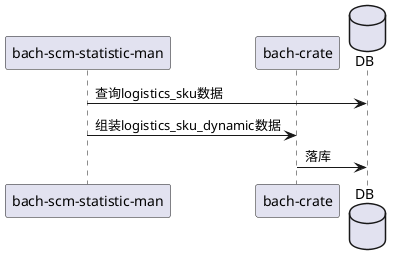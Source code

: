 @startuml

participant "bach-scm-statistic-man" as a
 participant "bach-crate" as b
 database "DB" as DB
 a->DB:查询logistics_sku数据
 a->b: 组装logistics_sku_dynamic数据
 b->DB:落库
@enduml